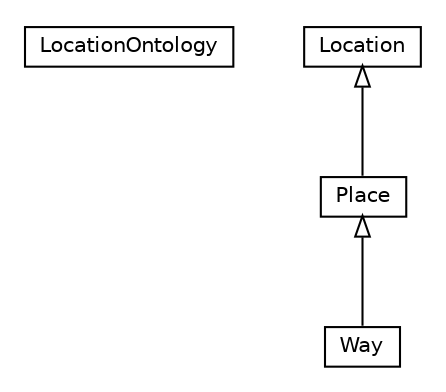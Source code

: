 #!/usr/local/bin/dot
#
# Class diagram 
# Generated by UMLGraph version R5_6-24-gf6e263 (http://www.umlgraph.org/)
#

digraph G {
	edge [fontname="Helvetica",fontsize=10,labelfontname="Helvetica",labelfontsize=10];
	node [fontname="Helvetica",fontsize=10,shape=plaintext];
	nodesep=0.25;
	ranksep=0.5;
	// org.universAAL.ontology.location.LocationOntology
	c666 [label=<<table title="org.universAAL.ontology.location.LocationOntology" border="0" cellborder="1" cellspacing="0" cellpadding="2" port="p" href="./LocationOntology.html">
		<tr><td><table border="0" cellspacing="0" cellpadding="1">
<tr><td align="center" balign="center"> LocationOntology </td></tr>
		</table></td></tr>
		</table>>, URL="./LocationOntology.html", fontname="Helvetica", fontcolor="black", fontsize=10.0];
	// org.universAAL.ontology.location.Way
	c667 [label=<<table title="org.universAAL.ontology.location.Way" border="0" cellborder="1" cellspacing="0" cellpadding="2" port="p" href="./Way.html">
		<tr><td><table border="0" cellspacing="0" cellpadding="1">
<tr><td align="center" balign="center"> Way </td></tr>
		</table></td></tr>
		</table>>, URL="./Way.html", fontname="Helvetica", fontcolor="black", fontsize=10.0];
	// org.universAAL.ontology.location.Location
	c668 [label=<<table title="org.universAAL.ontology.location.Location" border="0" cellborder="1" cellspacing="0" cellpadding="2" port="p" href="./Location.html">
		<tr><td><table border="0" cellspacing="0" cellpadding="1">
<tr><td align="center" balign="center"> Location </td></tr>
		</table></td></tr>
		</table>>, URL="./Location.html", fontname="Helvetica", fontcolor="black", fontsize=10.0];
	// org.universAAL.ontology.location.Place
	c669 [label=<<table title="org.universAAL.ontology.location.Place" border="0" cellborder="1" cellspacing="0" cellpadding="2" port="p" href="./Place.html">
		<tr><td><table border="0" cellspacing="0" cellpadding="1">
<tr><td align="center" balign="center"> Place </td></tr>
		</table></td></tr>
		</table>>, URL="./Place.html", fontname="Helvetica", fontcolor="black", fontsize=10.0];
	//org.universAAL.ontology.location.Way extends org.universAAL.ontology.location.Place
	c669:p -> c667:p [dir=back,arrowtail=empty];
	//org.universAAL.ontology.location.Place extends org.universAAL.ontology.location.Location
	c668:p -> c669:p [dir=back,arrowtail=empty];
}

